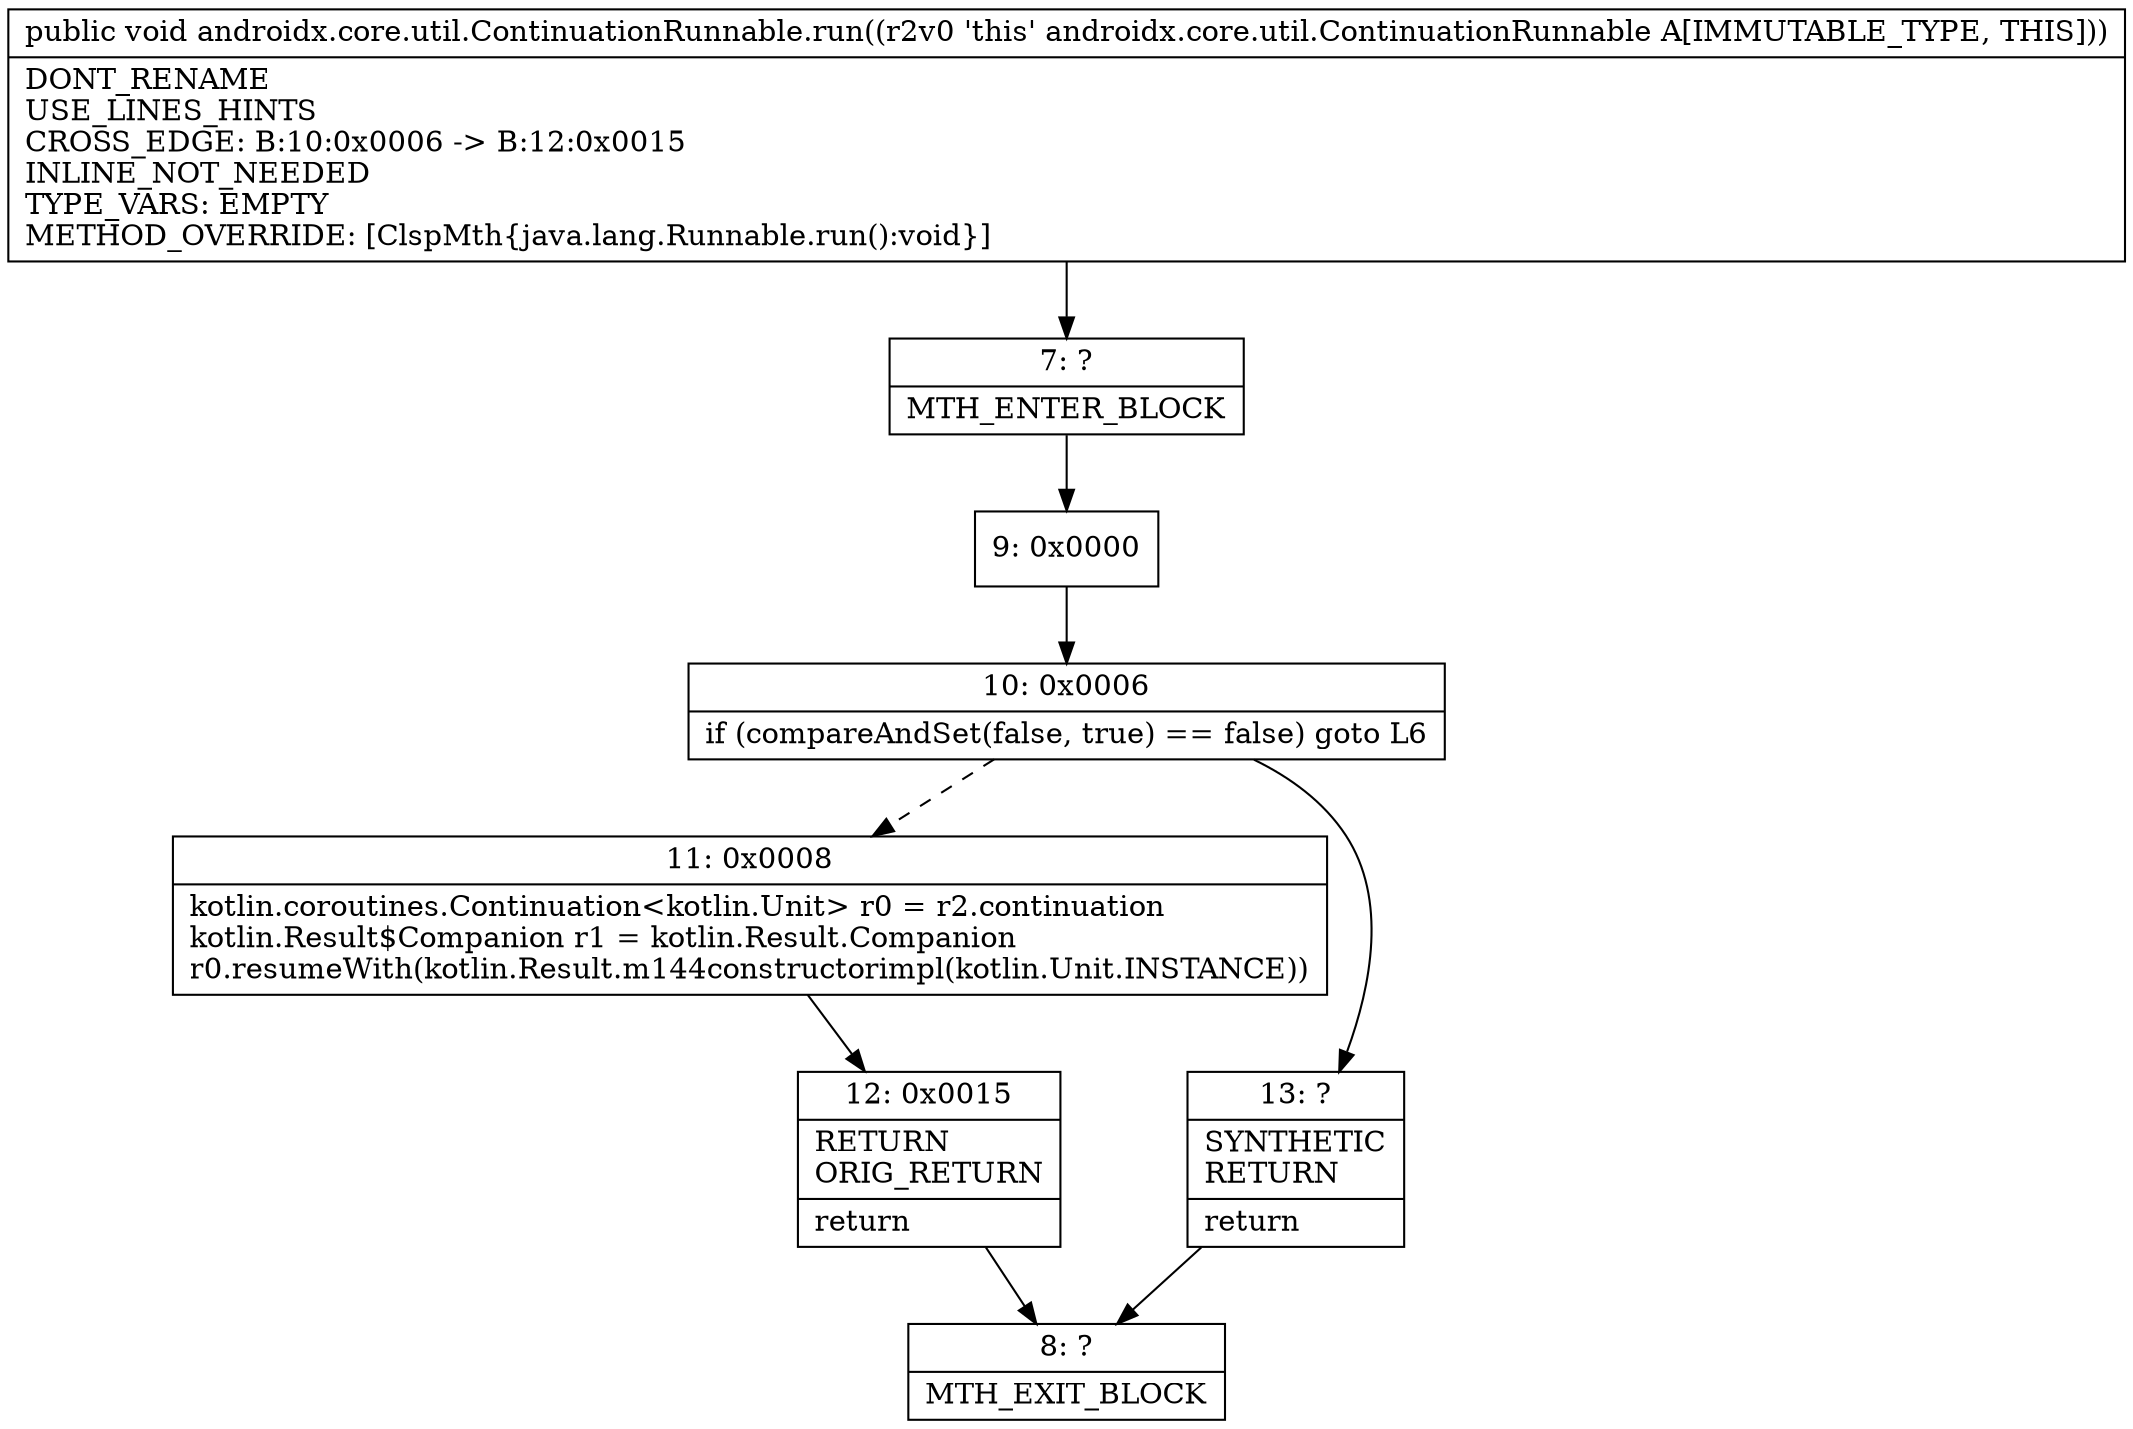 digraph "CFG forandroidx.core.util.ContinuationRunnable.run()V" {
Node_7 [shape=record,label="{7\:\ ?|MTH_ENTER_BLOCK\l}"];
Node_9 [shape=record,label="{9\:\ 0x0000}"];
Node_10 [shape=record,label="{10\:\ 0x0006|if (compareAndSet(false, true) == false) goto L6\l}"];
Node_11 [shape=record,label="{11\:\ 0x0008|kotlin.coroutines.Continuation\<kotlin.Unit\> r0 = r2.continuation\lkotlin.Result$Companion r1 = kotlin.Result.Companion\lr0.resumeWith(kotlin.Result.m144constructorimpl(kotlin.Unit.INSTANCE))\l}"];
Node_12 [shape=record,label="{12\:\ 0x0015|RETURN\lORIG_RETURN\l|return\l}"];
Node_8 [shape=record,label="{8\:\ ?|MTH_EXIT_BLOCK\l}"];
Node_13 [shape=record,label="{13\:\ ?|SYNTHETIC\lRETURN\l|return\l}"];
MethodNode[shape=record,label="{public void androidx.core.util.ContinuationRunnable.run((r2v0 'this' androidx.core.util.ContinuationRunnable A[IMMUTABLE_TYPE, THIS]))  | DONT_RENAME\lUSE_LINES_HINTS\lCROSS_EDGE: B:10:0x0006 \-\> B:12:0x0015\lINLINE_NOT_NEEDED\lTYPE_VARS: EMPTY\lMETHOD_OVERRIDE: [ClspMth\{java.lang.Runnable.run():void\}]\l}"];
MethodNode -> Node_7;Node_7 -> Node_9;
Node_9 -> Node_10;
Node_10 -> Node_11[style=dashed];
Node_10 -> Node_13;
Node_11 -> Node_12;
Node_12 -> Node_8;
Node_13 -> Node_8;
}

